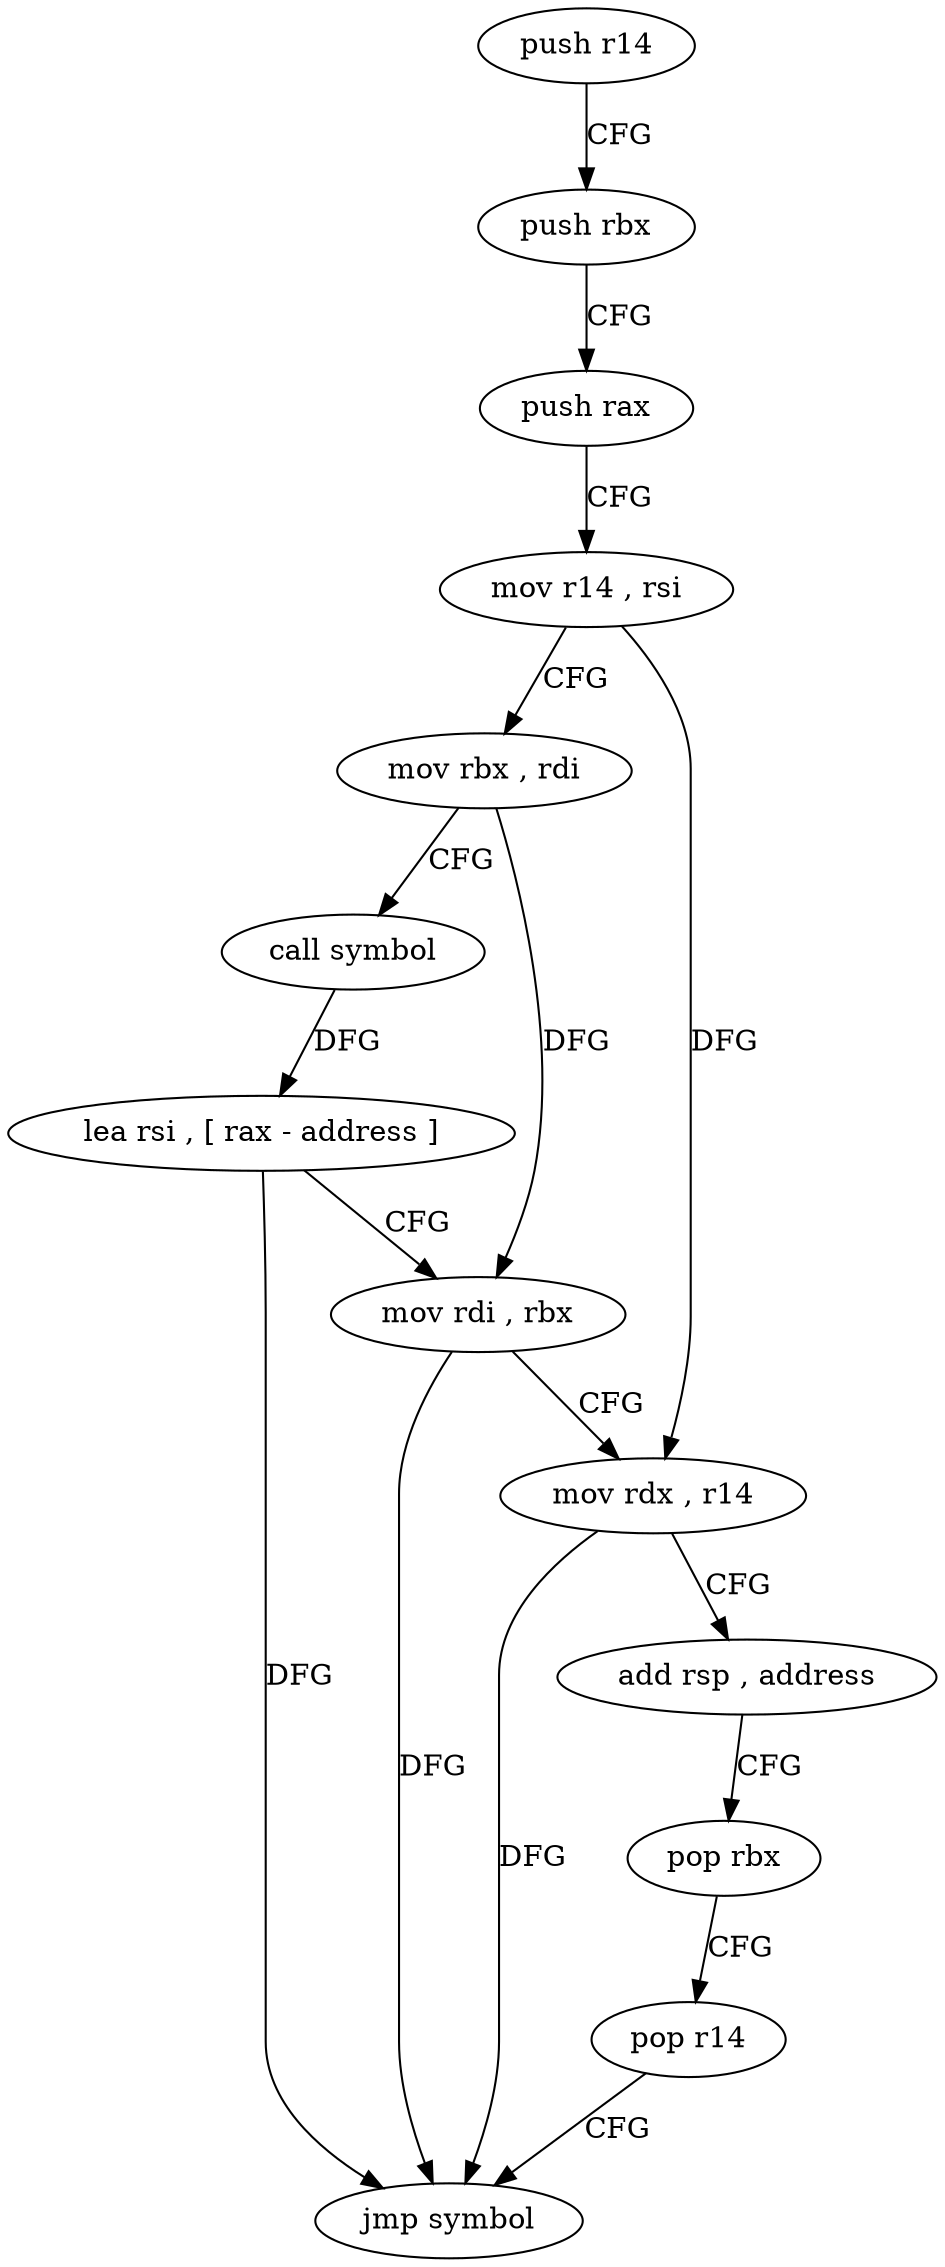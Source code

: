 digraph "func" {
"173376" [label = "push r14" ]
"173378" [label = "push rbx" ]
"173379" [label = "push rax" ]
"173380" [label = "mov r14 , rsi" ]
"173383" [label = "mov rbx , rdi" ]
"173386" [label = "call symbol" ]
"173391" [label = "lea rsi , [ rax - address ]" ]
"173395" [label = "mov rdi , rbx" ]
"173398" [label = "mov rdx , r14" ]
"173401" [label = "add rsp , address" ]
"173405" [label = "pop rbx" ]
"173406" [label = "pop r14" ]
"173408" [label = "jmp symbol" ]
"173376" -> "173378" [ label = "CFG" ]
"173378" -> "173379" [ label = "CFG" ]
"173379" -> "173380" [ label = "CFG" ]
"173380" -> "173383" [ label = "CFG" ]
"173380" -> "173398" [ label = "DFG" ]
"173383" -> "173386" [ label = "CFG" ]
"173383" -> "173395" [ label = "DFG" ]
"173386" -> "173391" [ label = "DFG" ]
"173391" -> "173395" [ label = "CFG" ]
"173391" -> "173408" [ label = "DFG" ]
"173395" -> "173398" [ label = "CFG" ]
"173395" -> "173408" [ label = "DFG" ]
"173398" -> "173401" [ label = "CFG" ]
"173398" -> "173408" [ label = "DFG" ]
"173401" -> "173405" [ label = "CFG" ]
"173405" -> "173406" [ label = "CFG" ]
"173406" -> "173408" [ label = "CFG" ]
}
